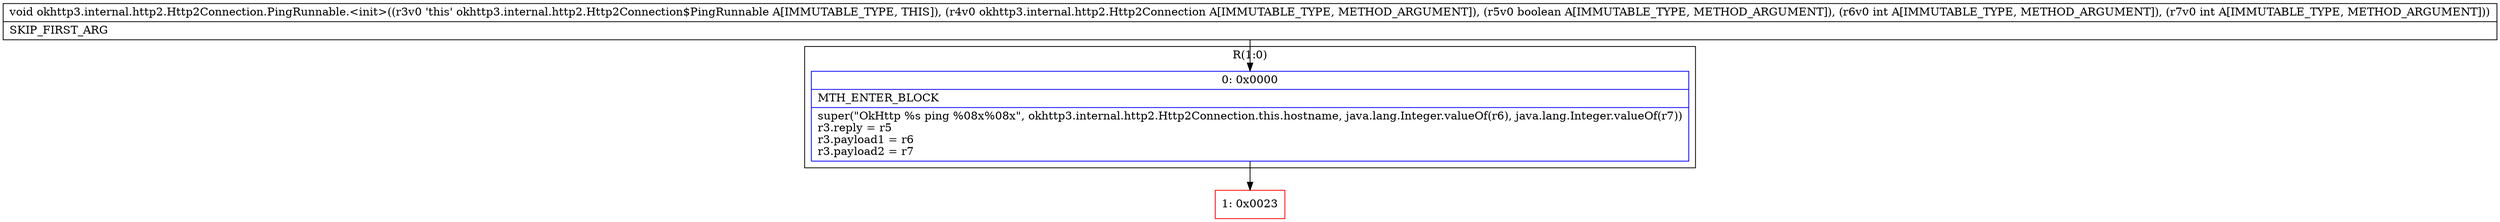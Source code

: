 digraph "CFG forokhttp3.internal.http2.Http2Connection.PingRunnable.\<init\>(Lokhttp3\/internal\/http2\/Http2Connection;ZII)V" {
subgraph cluster_Region_841003232 {
label = "R(1:0)";
node [shape=record,color=blue];
Node_0 [shape=record,label="{0\:\ 0x0000|MTH_ENTER_BLOCK\l|super(\"OkHttp %s ping %08x%08x\", okhttp3.internal.http2.Http2Connection.this.hostname, java.lang.Integer.valueOf(r6), java.lang.Integer.valueOf(r7))\lr3.reply = r5\lr3.payload1 = r6\lr3.payload2 = r7\l}"];
}
Node_1 [shape=record,color=red,label="{1\:\ 0x0023}"];
MethodNode[shape=record,label="{void okhttp3.internal.http2.Http2Connection.PingRunnable.\<init\>((r3v0 'this' okhttp3.internal.http2.Http2Connection$PingRunnable A[IMMUTABLE_TYPE, THIS]), (r4v0 okhttp3.internal.http2.Http2Connection A[IMMUTABLE_TYPE, METHOD_ARGUMENT]), (r5v0 boolean A[IMMUTABLE_TYPE, METHOD_ARGUMENT]), (r6v0 int A[IMMUTABLE_TYPE, METHOD_ARGUMENT]), (r7v0 int A[IMMUTABLE_TYPE, METHOD_ARGUMENT]))  | SKIP_FIRST_ARG\l}"];
MethodNode -> Node_0;
Node_0 -> Node_1;
}

